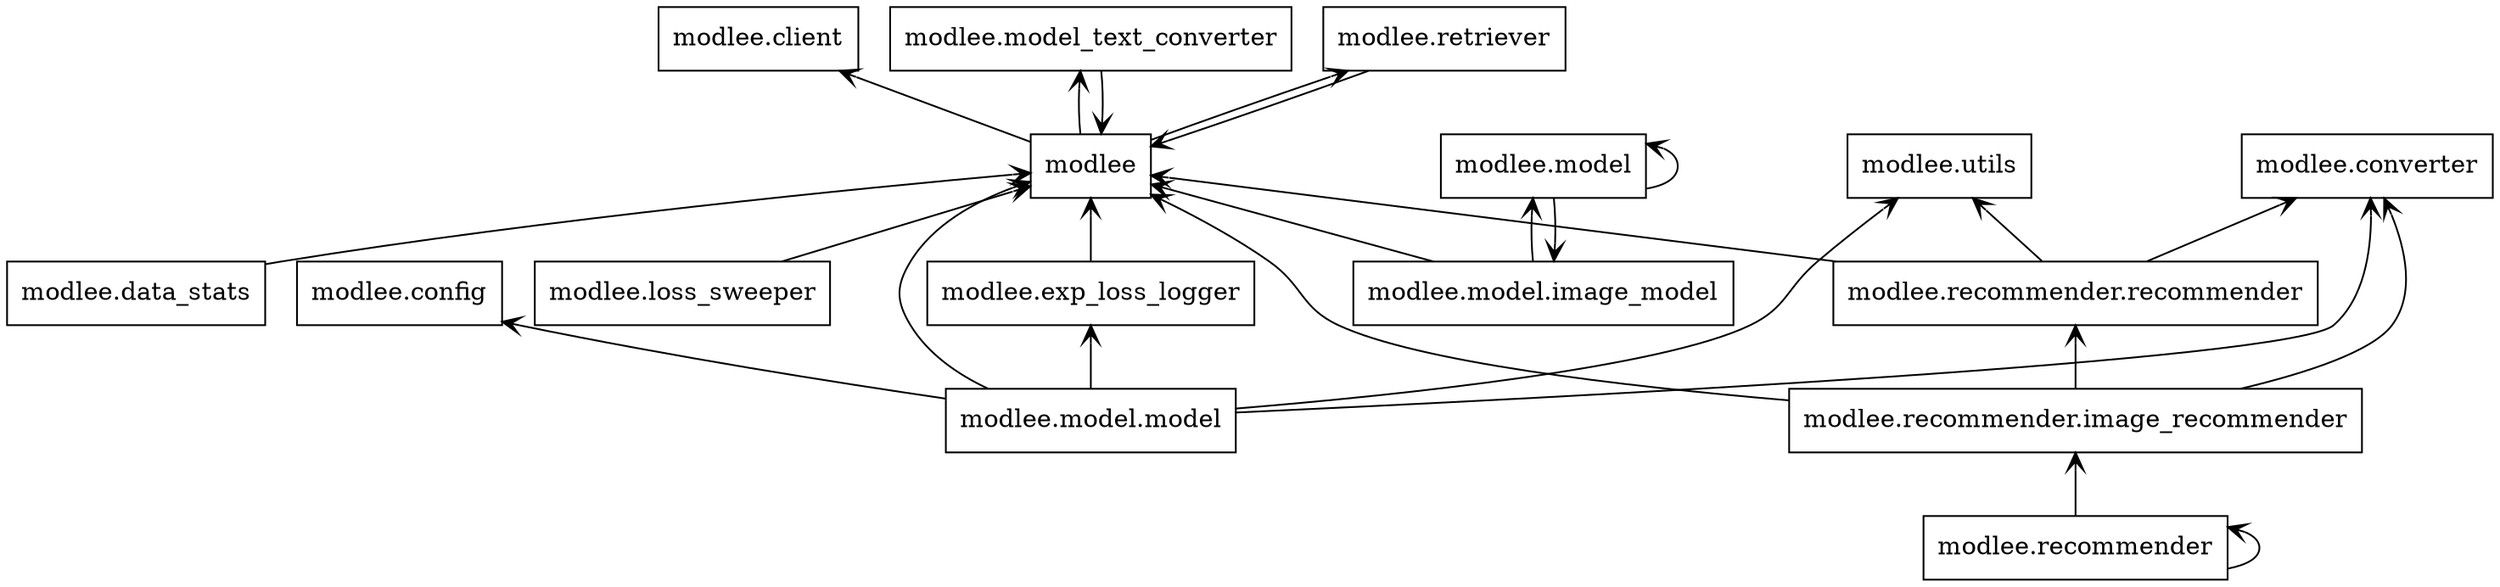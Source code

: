 digraph "packages" {
rankdir=BT
charset="utf-8"
"modlee" [color="black", label=<modlee>, shape="box", style="solid"];
"modlee.client" [color="black", label=<modlee.client>, shape="box", style="solid"];
"modlee.config" [color="black", label=<modlee.config>, shape="box", style="solid"];
"modlee.converter" [color="black", label=<modlee.converter>, shape="box", style="solid"];
"modlee.data_stats" [color="black", label=<modlee.data_stats>, shape="box", style="solid"];
"modlee.exp_loss_logger" [color="black", label=<modlee.exp_loss_logger>, shape="box", style="solid"];
"modlee.loss_sweeper" [color="black", label=<modlee.loss_sweeper>, shape="box", style="solid"];
"modlee.model" [color="black", label=<modlee.model>, shape="box", style="solid"];
"modlee.model.image_model" [color="black", label=<modlee.model.image_model>, shape="box", style="solid"];
"modlee.model.model" [color="black", label=<modlee.model.model>, shape="box", style="solid"];
"modlee.model_text_converter" [color="black", label=<modlee.model_text_converter>, shape="box", style="solid"];
"modlee.recommender" [color="black", label=<modlee.recommender>, shape="box", style="solid"];
"modlee.recommender.image_recommender" [color="black", label=<modlee.recommender.image_recommender>, shape="box", style="solid"];
"modlee.recommender.recommender" [color="black", label=<modlee.recommender.recommender>, shape="box", style="solid"];
"modlee.retriever" [color="black", label=<modlee.retriever>, shape="box", style="solid"];
"modlee.utils" [color="black", label=<modlee.utils>, shape="box", style="solid"];
"modlee" -> "modlee.client" [arrowhead="open", arrowtail="none"];
"modlee" -> "modlee.model_text_converter" [arrowhead="open", arrowtail="none"];
"modlee" -> "modlee.retriever" [arrowhead="open", arrowtail="none"];
"modlee.data_stats" -> "modlee" [arrowhead="open", arrowtail="none"];
"modlee.exp_loss_logger" -> "modlee" [arrowhead="open", arrowtail="none"];
"modlee.loss_sweeper" -> "modlee" [arrowhead="open", arrowtail="none"];
"modlee.model" -> "modlee.model" [arrowhead="open", arrowtail="none"];
"modlee.model" -> "modlee.model.image_model" [arrowhead="open", arrowtail="none"];
"modlee.model.image_model" -> "modlee" [arrowhead="open", arrowtail="none"];
"modlee.model.image_model" -> "modlee.model" [arrowhead="open", arrowtail="none"];
"modlee.model.model" -> "modlee" [arrowhead="open", arrowtail="none"];
"modlee.model.model" -> "modlee.config" [arrowhead="open", arrowtail="none"];
"modlee.model.model" -> "modlee.converter" [arrowhead="open", arrowtail="none"];
"modlee.model.model" -> "modlee.exp_loss_logger" [arrowhead="open", arrowtail="none"];
"modlee.model.model" -> "modlee.utils" [arrowhead="open", arrowtail="none"];
"modlee.model_text_converter" -> "modlee" [arrowhead="open", arrowtail="none"];
"modlee.recommender" -> "modlee.recommender" [arrowhead="open", arrowtail="none"];
"modlee.recommender" -> "modlee.recommender.image_recommender" [arrowhead="open", arrowtail="none"];
"modlee.recommender.image_recommender" -> "modlee" [arrowhead="open", arrowtail="none"];
"modlee.recommender.image_recommender" -> "modlee.converter" [arrowhead="open", arrowtail="none"];
"modlee.recommender.image_recommender" -> "modlee.recommender.recommender" [arrowhead="open", arrowtail="none"];
"modlee.recommender.recommender" -> "modlee" [arrowhead="open", arrowtail="none"];
"modlee.recommender.recommender" -> "modlee.converter" [arrowhead="open", arrowtail="none"];
"modlee.recommender.recommender" -> "modlee.utils" [arrowhead="open", arrowtail="none"];
"modlee.retriever" -> "modlee" [arrowhead="open", arrowtail="none"];
}
